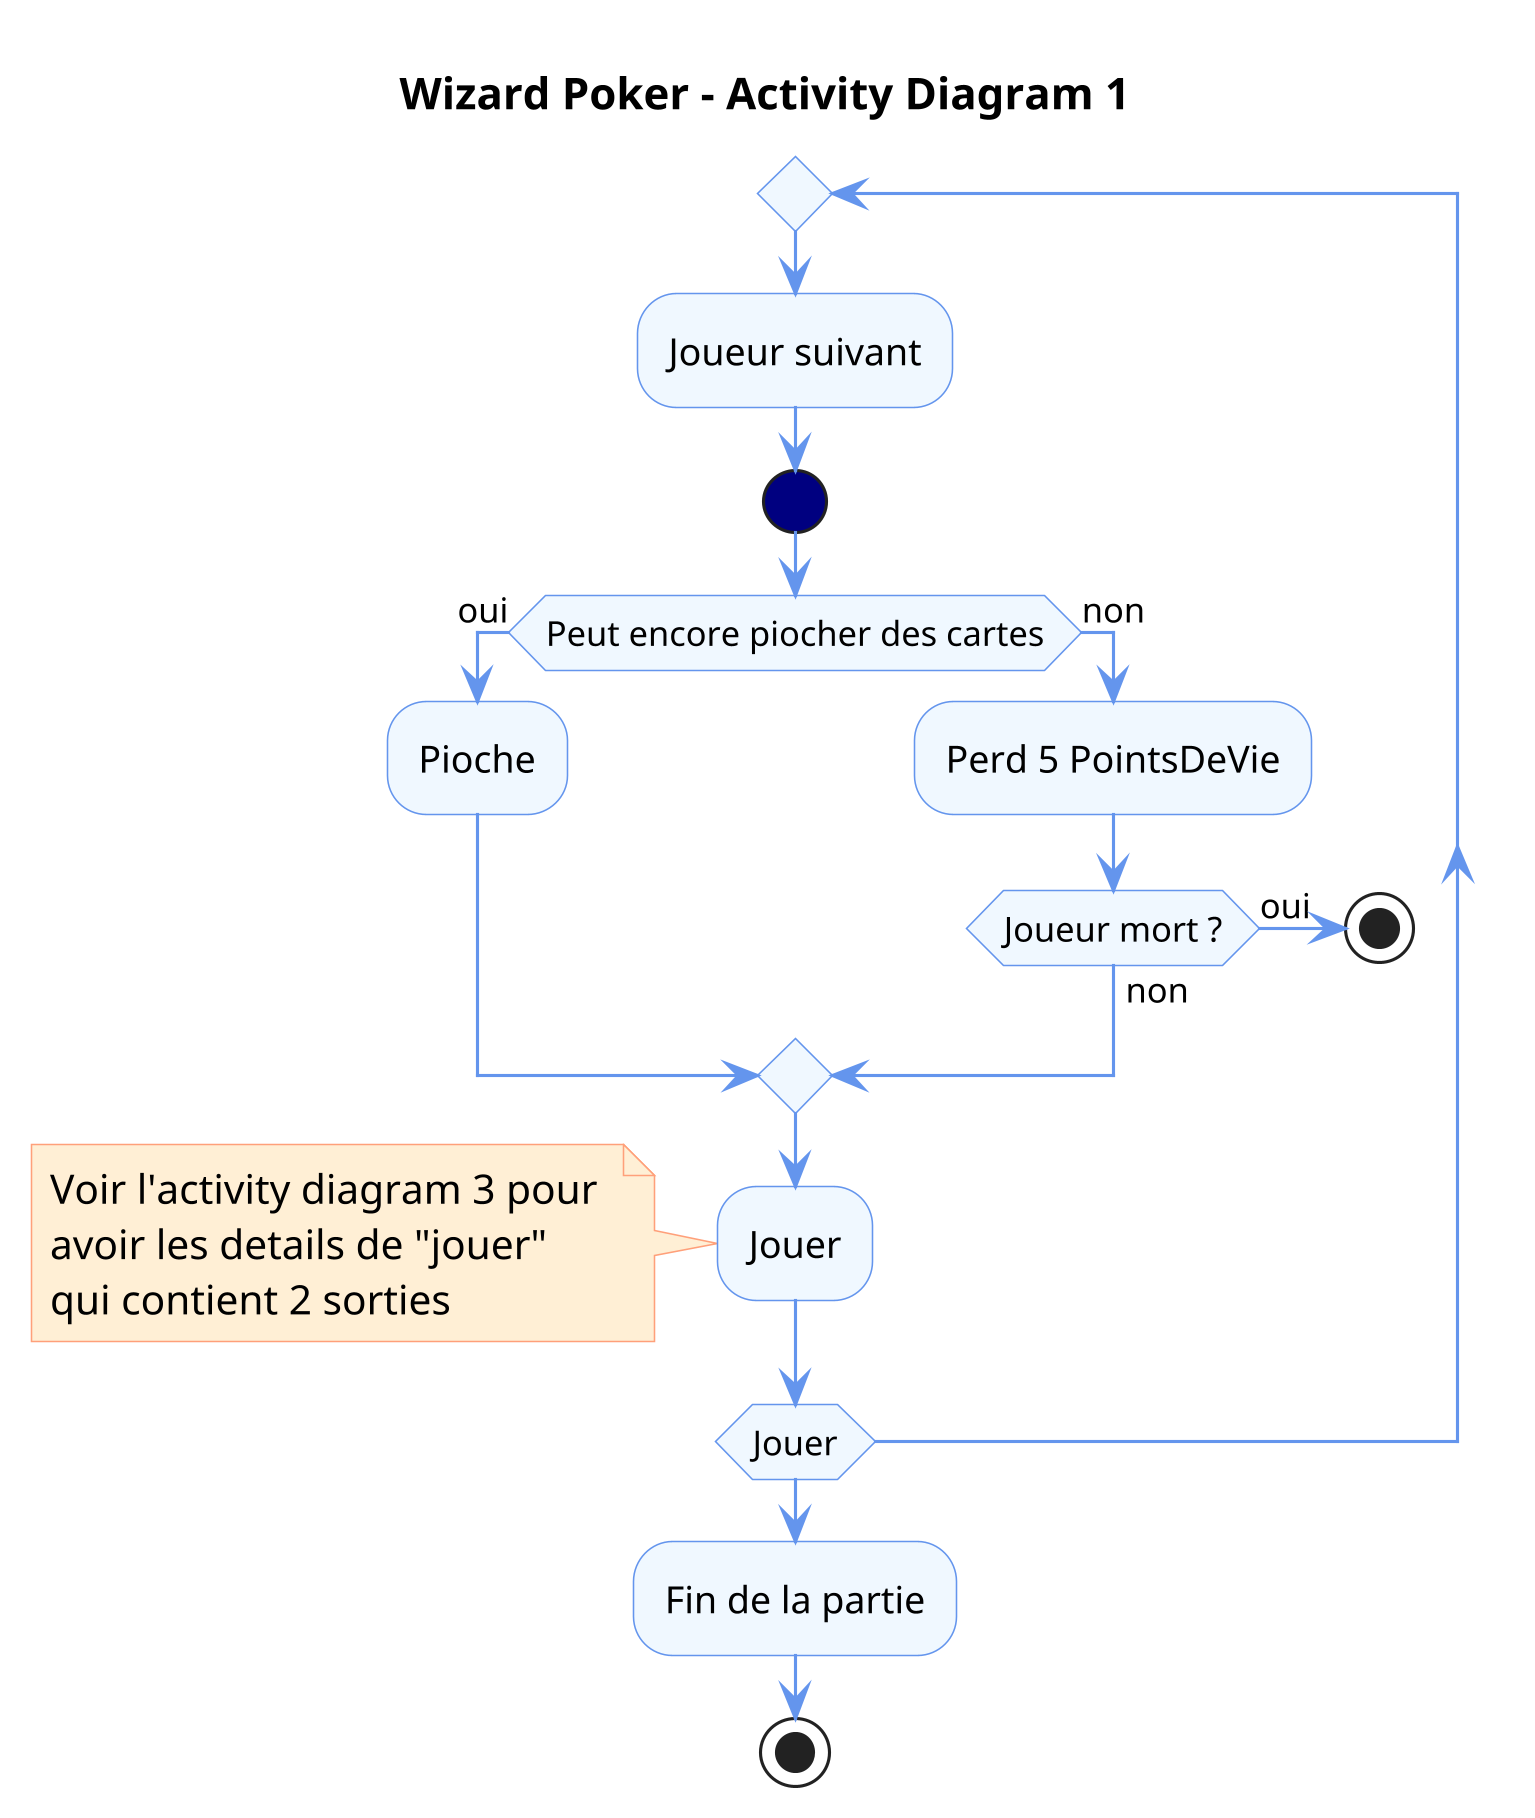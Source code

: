 @startuml


title Wizard Poker - Activity Diagram 1

'accessibilité
skinparam classAttributeIconSize 0

'pas d'ombre
skinparam shadowing false

'taille de l'image
skinparam dpi 300 

'couleurs
skinparam activity {
  StartColor Navy
  BackgroundColor AliceBlue
  ArrowColor CornflowerBlue
  BorderColor CornflowerBlue
  EndColor Navy
}
skinparam NoteBackgroundColor PapayaWhip
skinparam NoteBorderColor LightSalmon
skinparam stereotypeCBackgroundColor OldLace


repeat
  :Joueur suivant;
  start
  if (Peut encore piocher des cartes) then (oui)
    :Pioche;
  else (non)
    :Perd 5 PointsDeVie;
    if (Joueur mort ?) then (oui)
      stop
    else (non)
    endif
  endif
  :Jouer;
  note
    Voir l'activity diagram 3 pour 
    avoir les details de "jouer"
    qui contient 2 sorties
  end note
repeat while (Jouer)


:Fin de la partie;
stop

@enduml
